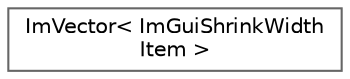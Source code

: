 digraph "Graphical Class Hierarchy"
{
 // LATEX_PDF_SIZE
  bgcolor="transparent";
  edge [fontname=Helvetica,fontsize=10,labelfontname=Helvetica,labelfontsize=10];
  node [fontname=Helvetica,fontsize=10,shape=box,height=0.2,width=0.4];
  rankdir="LR";
  Node0 [label="ImVector\< ImGuiShrinkWidth\lItem \>",height=0.2,width=0.4,color="grey40", fillcolor="white", style="filled",URL="$struct_im_vector.html",tooltip=" "];
}
